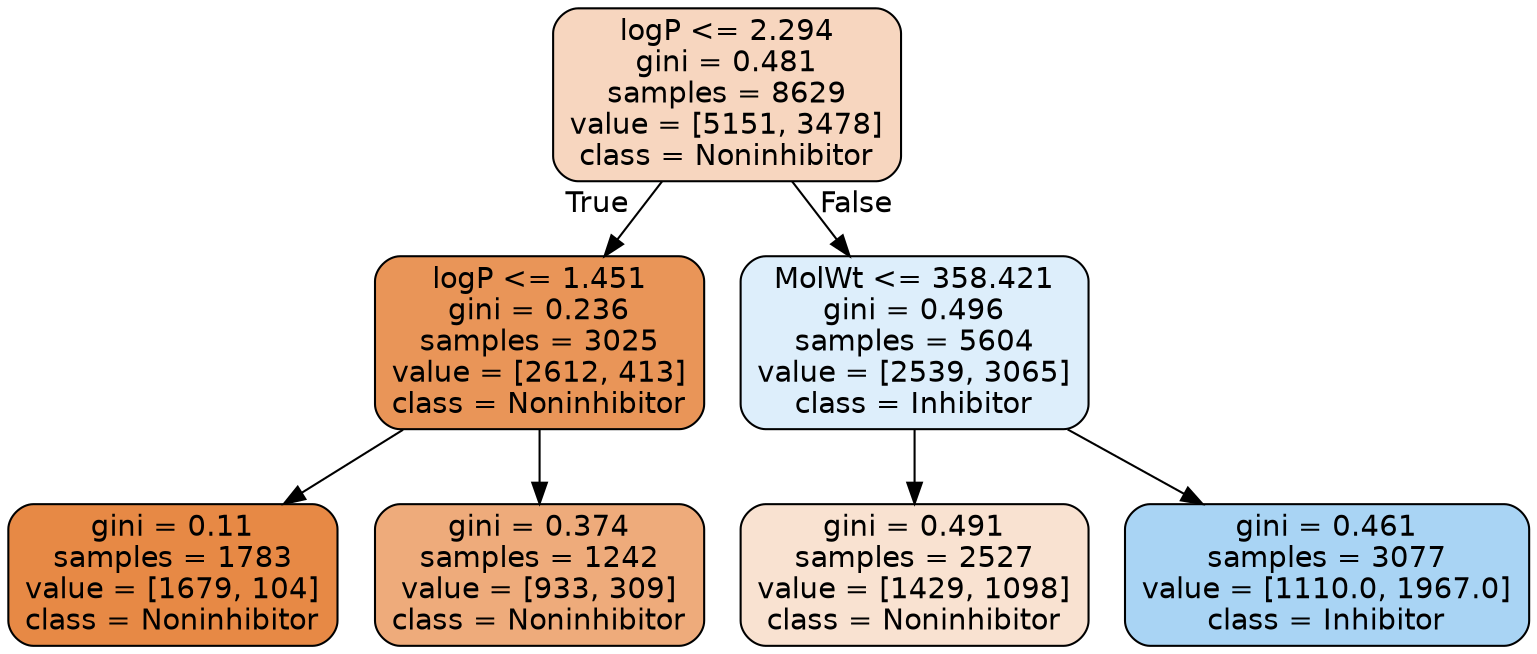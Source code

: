 digraph Tree {
node [shape=box, style="filled, rounded", color="black", fontname="helvetica"] ;
edge [fontname="helvetica"] ;
0 [label="logP <= 2.294\ngini = 0.481\nsamples = 8629\nvalue = [5151, 3478]\nclass = Noninhibitor", fillcolor="#f7d6bf"] ;
1 [label="logP <= 1.451\ngini = 0.236\nsamples = 3025\nvalue = [2612, 413]\nclass = Noninhibitor", fillcolor="#e99558"] ;
0 -> 1 [labeldistance=2.5, labelangle=45, headlabel="True"] ;
2 [label="gini = 0.11\nsamples = 1783\nvalue = [1679, 104]\nclass = Noninhibitor", fillcolor="#e78945"] ;
1 -> 2 ;
3 [label="gini = 0.374\nsamples = 1242\nvalue = [933, 309]\nclass = Noninhibitor", fillcolor="#eeab7b"] ;
1 -> 3 ;
4 [label="MolWt <= 358.421\ngini = 0.496\nsamples = 5604\nvalue = [2539, 3065]\nclass = Inhibitor", fillcolor="#ddeefb"] ;
0 -> 4 [labeldistance=2.5, labelangle=-45, headlabel="False"] ;
5 [label="gini = 0.491\nsamples = 2527\nvalue = [1429, 1098]\nclass = Noninhibitor", fillcolor="#f9e2d1"] ;
4 -> 5 ;
6 [label="gini = 0.461\nsamples = 3077\nvalue = [1110.0, 1967.0]\nclass = Inhibitor", fillcolor="#a9d4f4"] ;
4 -> 6 ;
}